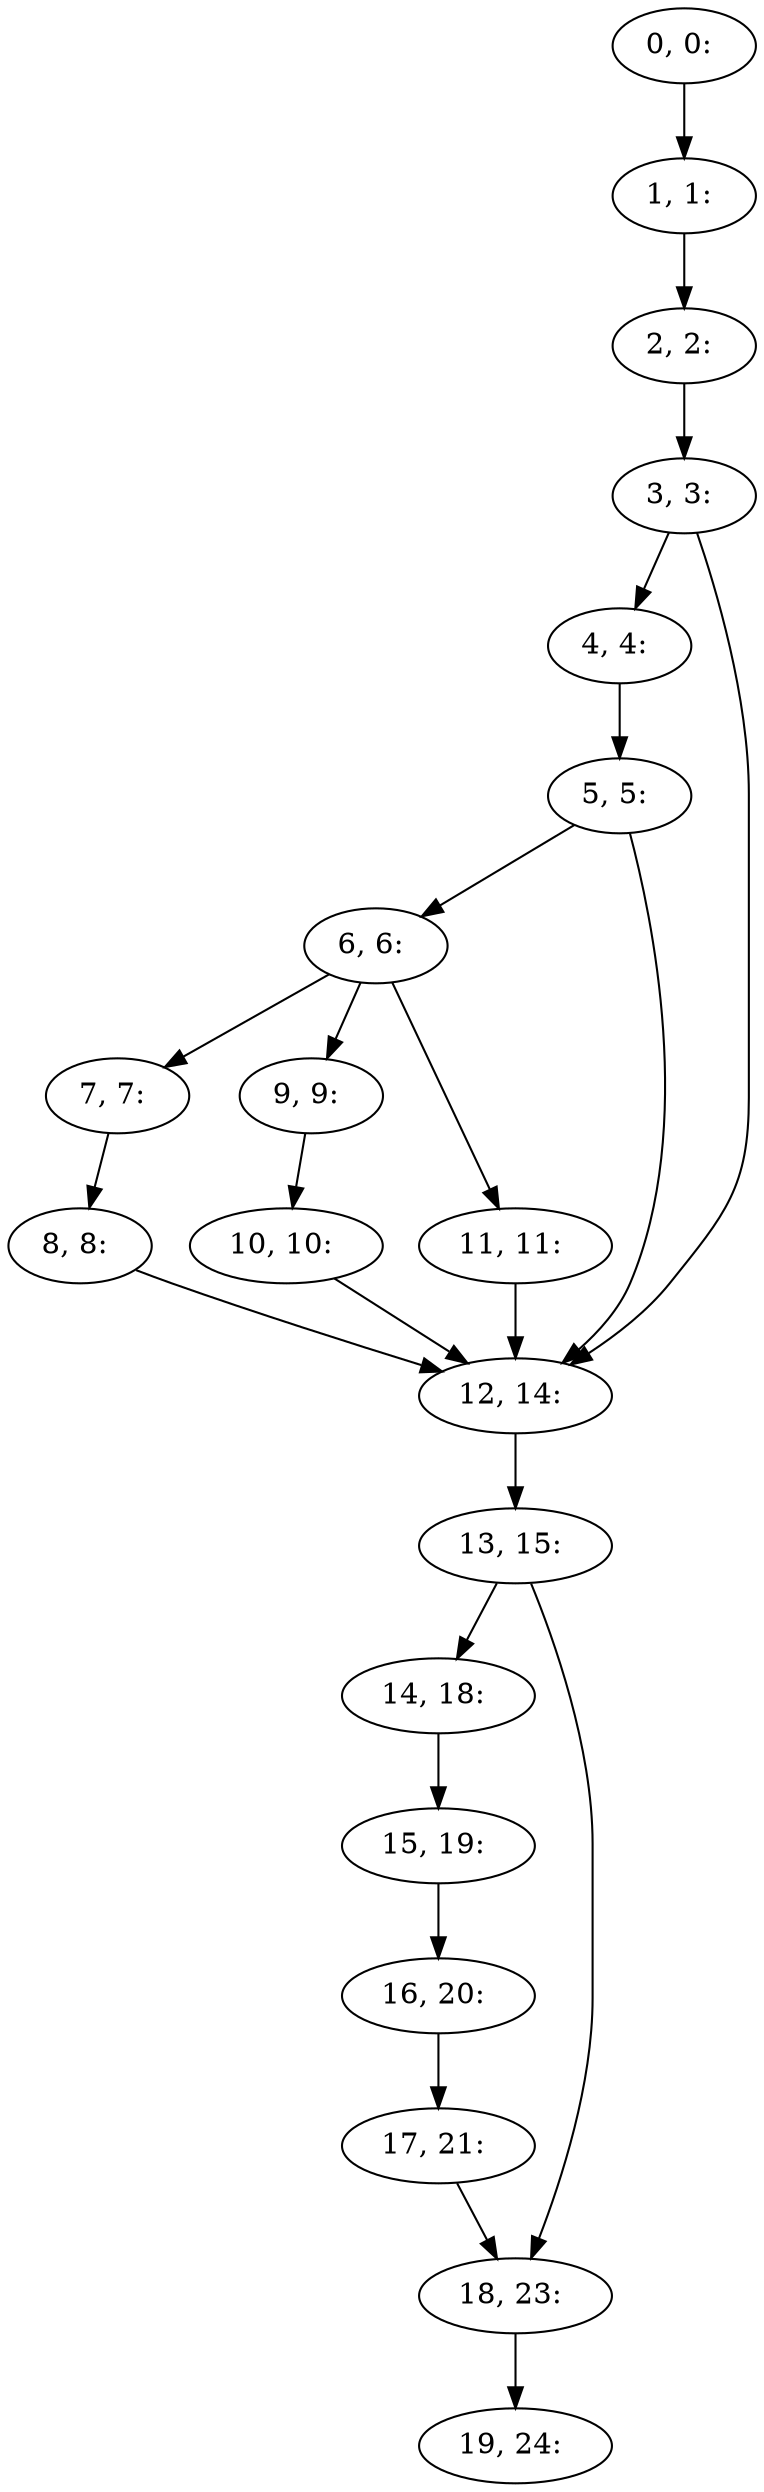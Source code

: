 digraph G {
0[label="0, 0: "];
1[label="1, 1: "];
2[label="2, 2: "];
3[label="3, 3: "];
4[label="4, 4: "];
5[label="5, 5: "];
6[label="6, 6: "];
7[label="7, 7: "];
8[label="8, 8: "];
9[label="9, 9: "];
10[label="10, 10: "];
11[label="11, 11: "];
12[label="12, 14: "];
13[label="13, 15: "];
14[label="14, 18: "];
15[label="15, 19: "];
16[label="16, 20: "];
17[label="17, 21: "];
18[label="18, 23: "];
19[label="19, 24: "];
0->1 ;
1->2 ;
2->3 ;
3->4 ;
3->12 ;
4->5 ;
5->6 ;
5->12 ;
6->11 ;
6->7 ;
6->9 ;
7->8 ;
8->12 ;
9->10 ;
10->12 ;
11->12 ;
12->13 ;
13->14 ;
13->18 ;
14->15 ;
15->16 ;
16->17 ;
17->18 ;
18->19 ;
}
